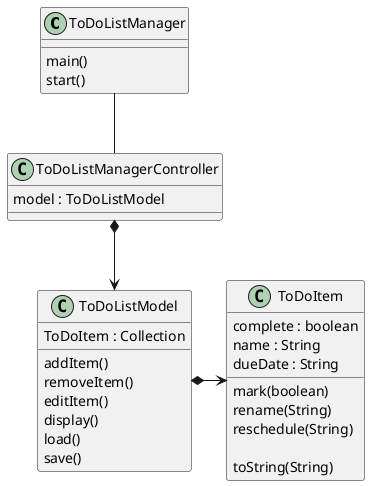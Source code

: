  @startuml
'https://plantuml.com/class-diagram

class ToDoListManager {
    main()
    start()
}
class ToDoListManagerController {
    model : ToDoListModel
}
class ToDoListModel {
    ToDoItem : Collection

    addItem()
    removeItem()
    editItem()
    display()
    load()
    save()
}
class ToDoItem {
    complete : boolean
    name : String
    dueDate : String

    mark(boolean)
    rename(String)
    reschedule(String)

    toString(String)
}
ToDoListModel *-> ToDoItem
ToDoListManagerController *--> ToDoListModel
ToDoListManager -- ToDoListManagerController
@enduml